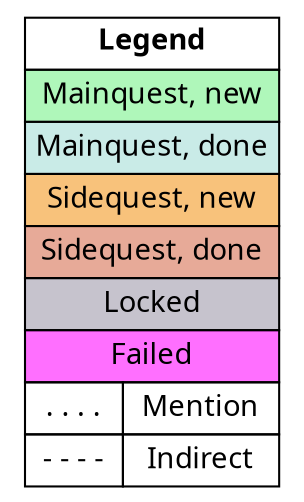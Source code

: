 digraph G{
node [fontname = "Pirata One"]
graph [fontname = "Pirata One"]
bgcolor="#00000000"
label=<
<TABLE BORDER="0" CELLBORDER="1" CELLSPACING="0" CELLPADDING="4">
    <TR>
    <TD COLSPAN="2"><B>Legend</B></TD>
    </TR>
    <TR>
    <TD COLSPAN="2" BGCOLOR="#4cee6570">Mainquest, new</TD>
    </TR>
    <TR>
    <TD COLSPAN="2" BGCOLOR="#a1dbd690">Mainquest, done</TD>
    </TR>
    <TR>
    <TD COLSPAN="2" BGCOLOR="#f2931790">Sidequest, new</TD>
    </TR>
    <TR>
    <TD COLSPAN="2" BGCOLOR="#d76b4a90">Sidequest, done</TD>
    </TR>
    <TR>
    <TD COLSPAN="2" BGCOLOR="#928CA285">Locked</TD>
    </TR>
    <TR>
    <TD COLSPAN="2" BGCOLOR="#FF00FF90">Failed</TD>
    </TR>
    <TR>
    <TD>. . . .</TD>
    <TD>Mention</TD>
    </TR>
    <TR>
    <TD>- - - -</TD>
    <TD>Indirect</TD>
    </TR>
</TABLE>
>
}
